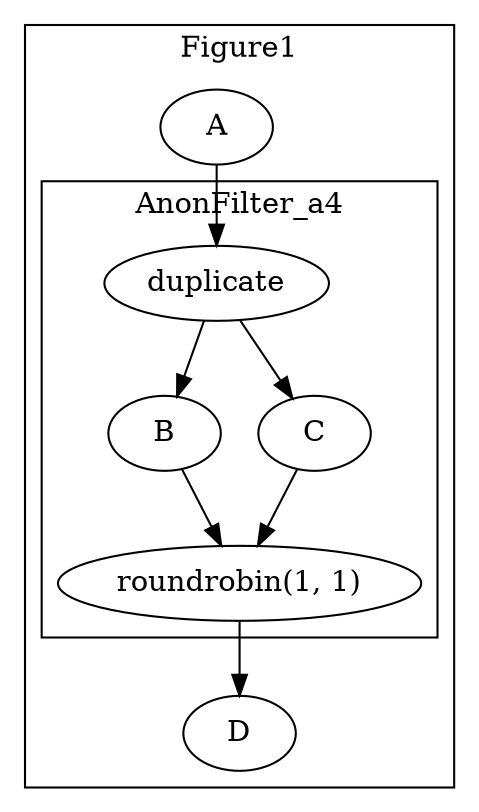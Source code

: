 digraph streamit {
size="7.5,10";subgraph cluster_Figure1_0 {
label = "Figure1";
A_1 -> AnonFilter_a4_2_split
AnonFilter_a4_2_join -> D_3
A_1 [ label="A" ]
subgraph cluster_AnonFilter_a4_2 {
label = "AnonFilter_a4";
AnonFilter_a4_2_split [ label="duplicate" ]
AnonFilter_a4_2_join [ label="roundrobin(1, 1)" ]
B_4 [ label="B" ]
AnonFilter_a4_2_split -> B_4
B_4 -> AnonFilter_a4_2_join
C_5 [ label="C" ]
AnonFilter_a4_2_split -> C_5
C_5 -> AnonFilter_a4_2_join
}
D_3 [ label="D" ]
}
}
